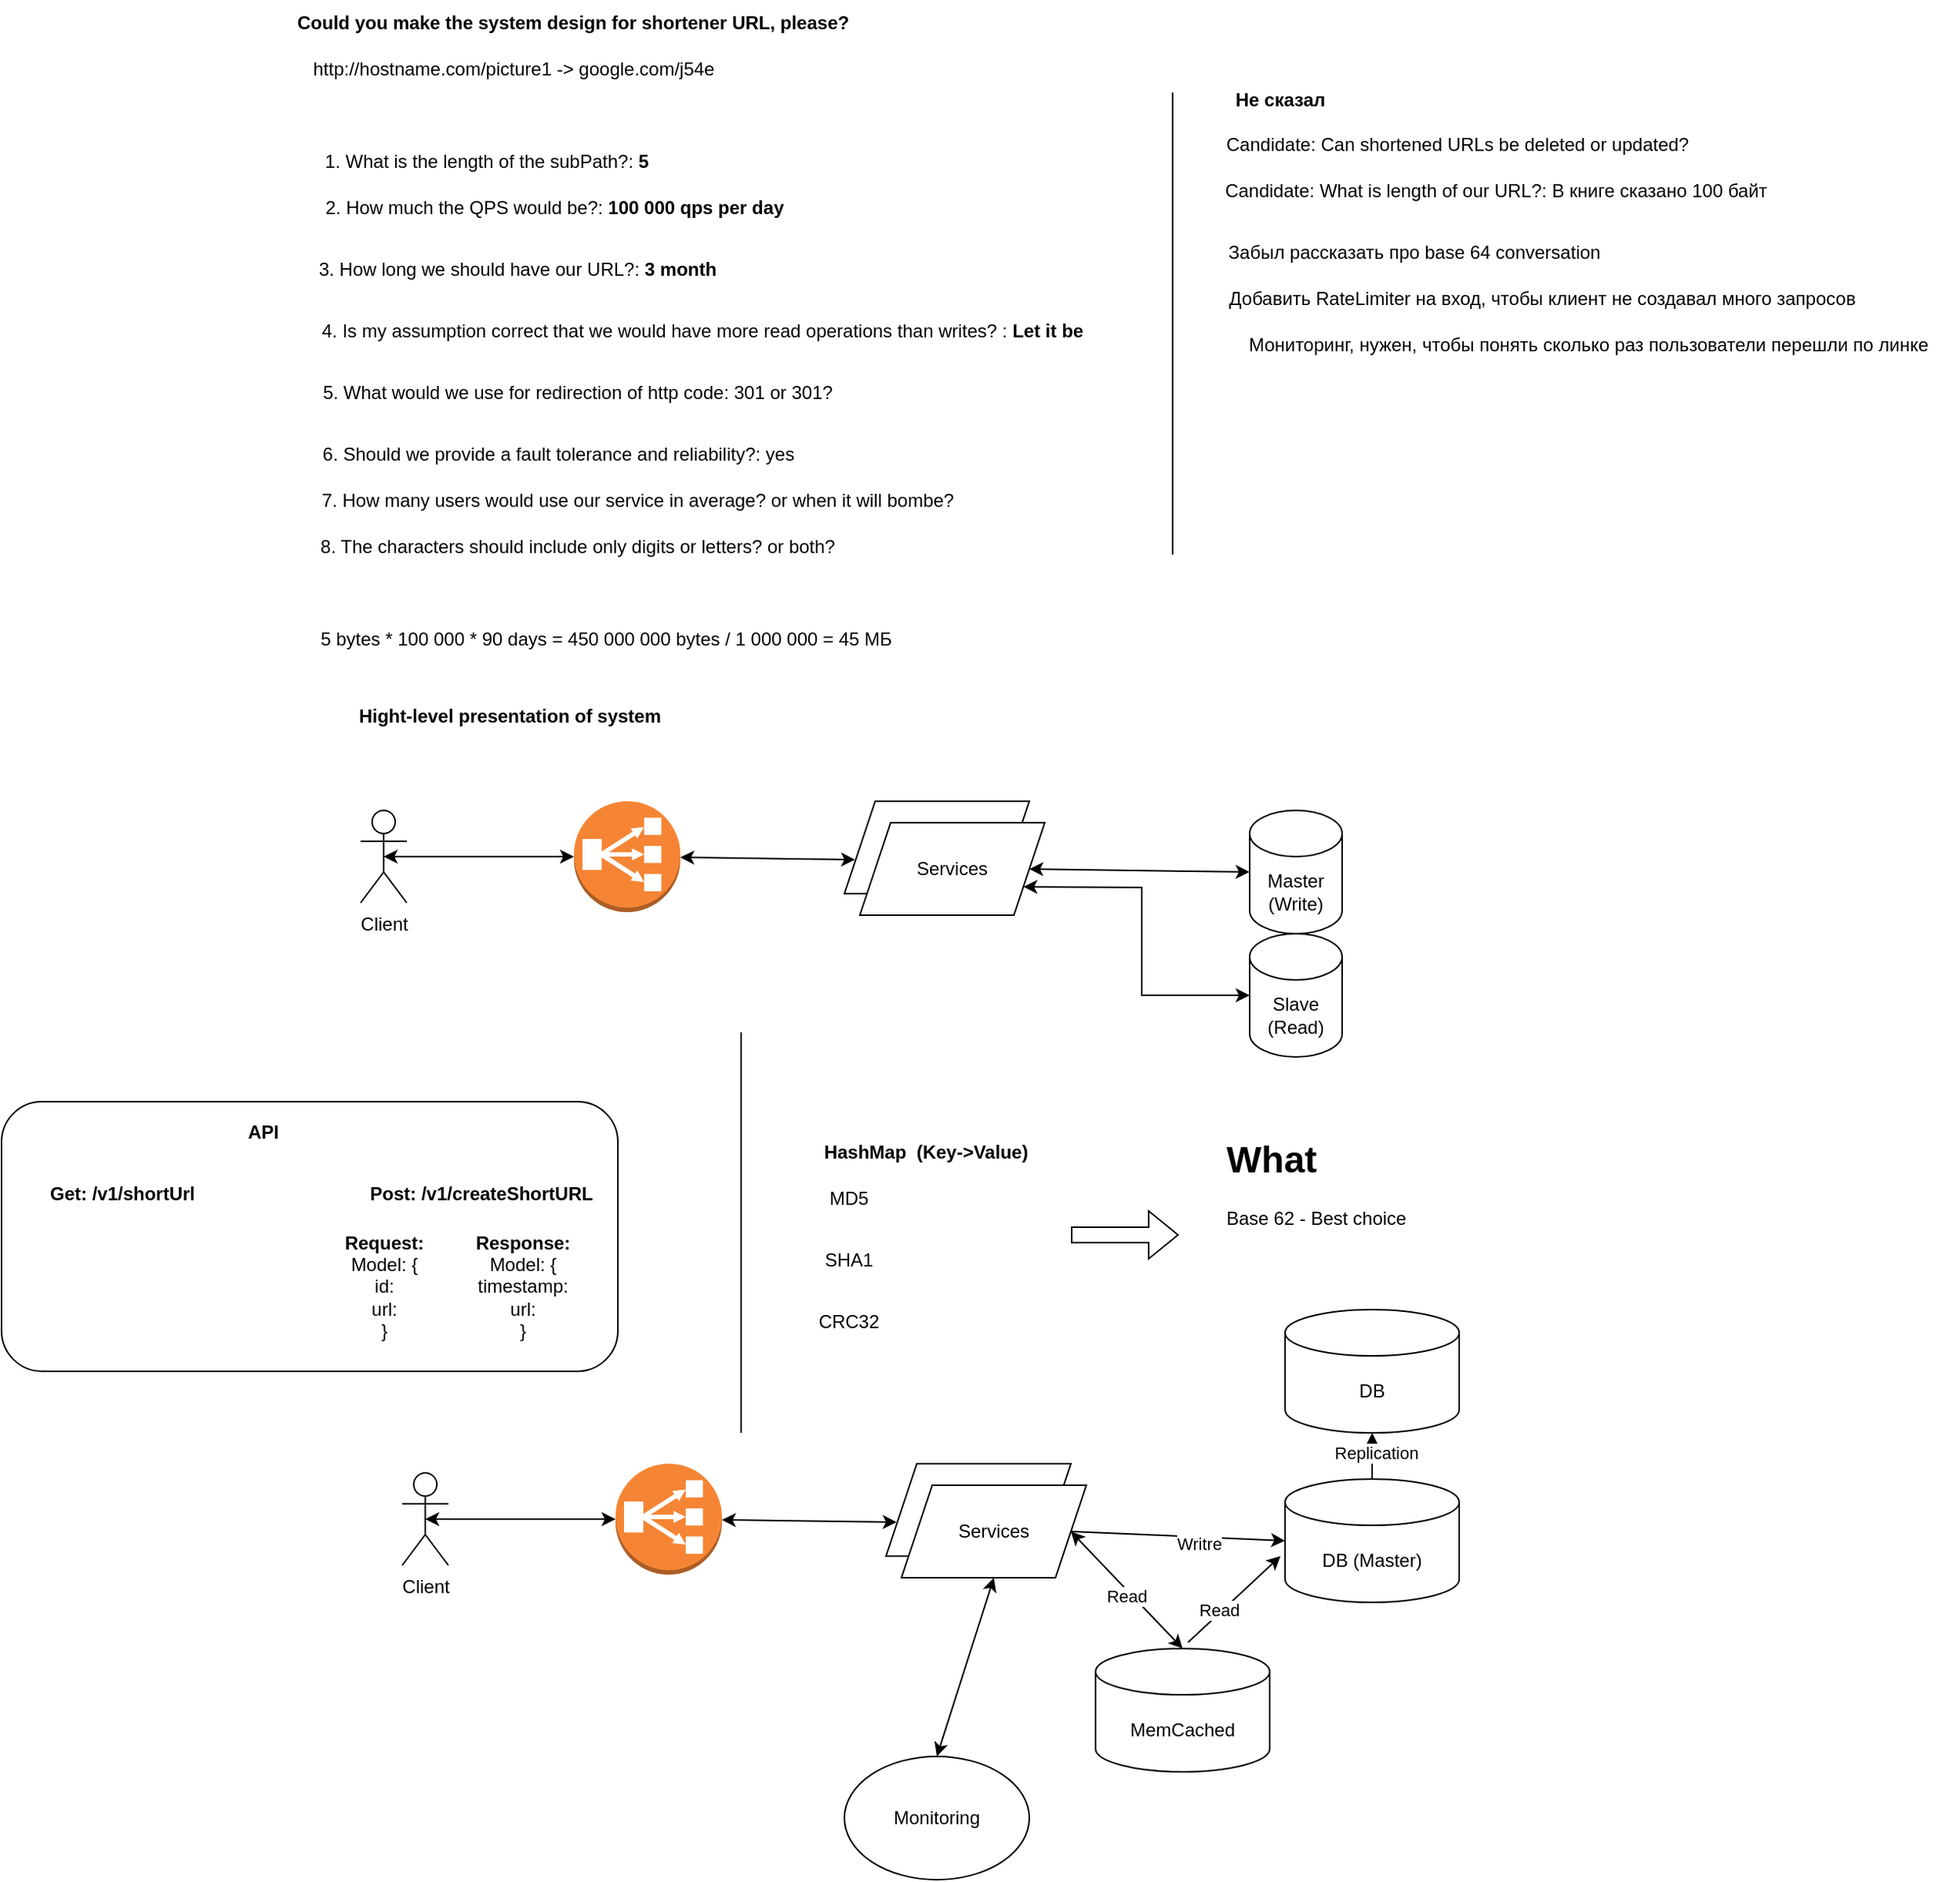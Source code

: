 <mxfile version="18.0.3" type="github">
  <diagram id="2l8_QkJc1v1eJQa6eISU" name="Page-1">
    <mxGraphModel dx="2952" dy="699" grid="1" gridSize="10" guides="1" tooltips="1" connect="1" arrows="1" fold="1" page="1" pageScale="1" pageWidth="827" pageHeight="1169" math="0" shadow="0">
      <root>
        <mxCell id="0" />
        <mxCell id="1" parent="0" />
        <mxCell id="vWiKUxuLi7kLuyy1_njR-121" value="" style="rounded=1;whiteSpace=wrap;html=1;fontSize=12;" vertex="1" parent="1">
          <mxGeometry x="-1000" y="725" width="400" height="175" as="geometry" />
        </mxCell>
        <mxCell id="vWiKUxuLi7kLuyy1_njR-45" value="Could you make the system design for shortener URL, please?" style="text;html=1;strokeColor=none;fillColor=none;align=left;verticalAlign=middle;whiteSpace=wrap;rounded=0;fontStyle=1" vertex="1" parent="1">
          <mxGeometry x="-810" y="10" width="380" height="30" as="geometry" />
        </mxCell>
        <mxCell id="vWiKUxuLi7kLuyy1_njR-46" value="http://hostname.com/picture1 -&amp;gt; google.com/j54e" style="text;html=1;strokeColor=none;fillColor=none;align=center;verticalAlign=middle;whiteSpace=wrap;rounded=0;" vertex="1" parent="1">
          <mxGeometry x="-810" y="40" width="285" height="30" as="geometry" />
        </mxCell>
        <mxCell id="vWiKUxuLi7kLuyy1_njR-47" value="1. What is the length of the subPath?: &lt;b&gt;5&lt;/b&gt;" style="text;html=1;strokeColor=none;fillColor=none;align=center;verticalAlign=middle;whiteSpace=wrap;rounded=0;" vertex="1" parent="1">
          <mxGeometry x="-800" y="100" width="230" height="30" as="geometry" />
        </mxCell>
        <mxCell id="vWiKUxuLi7kLuyy1_njR-48" value="2. How much the QPS would be?: &lt;b&gt;100 000 qps per day&lt;/b&gt;" style="text;html=1;strokeColor=none;fillColor=none;align=center;verticalAlign=middle;whiteSpace=wrap;rounded=0;" vertex="1" parent="1">
          <mxGeometry x="-816.5" y="130" width="350" height="30" as="geometry" />
        </mxCell>
        <mxCell id="vWiKUxuLi7kLuyy1_njR-49" value="3. How long we should have our URL?: &lt;b&gt;3 month&lt;/b&gt;" style="text;html=1;strokeColor=none;fillColor=none;align=center;verticalAlign=middle;whiteSpace=wrap;rounded=0;" vertex="1" parent="1">
          <mxGeometry x="-810" y="170" width="290" height="30" as="geometry" />
        </mxCell>
        <mxCell id="vWiKUxuLi7kLuyy1_njR-50" value="4. Is my assumption correct that we would have more read operations than writes? : &lt;b&gt;Let it be&lt;/b&gt;" style="text;html=1;strokeColor=none;fillColor=none;align=center;verticalAlign=middle;whiteSpace=wrap;rounded=0;" vertex="1" parent="1">
          <mxGeometry x="-810" y="210" width="530" height="30" as="geometry" />
        </mxCell>
        <mxCell id="vWiKUxuLi7kLuyy1_njR-51" value="5. What would we use for redirection of http code: 301 or 301?" style="text;html=1;strokeColor=none;fillColor=none;align=center;verticalAlign=middle;whiteSpace=wrap;rounded=0;" vertex="1" parent="1">
          <mxGeometry x="-806" y="250" width="360" height="30" as="geometry" />
        </mxCell>
        <mxCell id="vWiKUxuLi7kLuyy1_njR-52" value="6. Should we provide a fault tolerance and reliability?: yes" style="text;html=1;strokeColor=none;fillColor=none;align=center;verticalAlign=middle;whiteSpace=wrap;rounded=0;" vertex="1" parent="1">
          <mxGeometry x="-800" y="290" width="323" height="30" as="geometry" />
        </mxCell>
        <mxCell id="vWiKUxuLi7kLuyy1_njR-53" value="7. How many users would use our service in average? or when it will bombe?" style="text;html=1;strokeColor=none;fillColor=none;align=center;verticalAlign=middle;whiteSpace=wrap;rounded=0;" vertex="1" parent="1">
          <mxGeometry x="-827" y="320" width="480" height="30" as="geometry" />
        </mxCell>
        <mxCell id="vWiKUxuLi7kLuyy1_njR-54" value="5 bytes * 100 000 * 90 days = 450 000 000 bytes / 1 000 000 = 45 MБ" style="text;html=1;strokeColor=none;fillColor=none;align=center;verticalAlign=middle;whiteSpace=wrap;rounded=0;" vertex="1" parent="1">
          <mxGeometry x="-816.5" y="410" width="417" height="30" as="geometry" />
        </mxCell>
        <mxCell id="vWiKUxuLi7kLuyy1_njR-55" value="Hight-level presentation of system" style="text;html=1;strokeColor=none;fillColor=none;align=center;verticalAlign=middle;whiteSpace=wrap;rounded=0;fontStyle=1" vertex="1" parent="1">
          <mxGeometry x="-770" y="460" width="200" height="30" as="geometry" />
        </mxCell>
        <mxCell id="vWiKUxuLi7kLuyy1_njR-56" value="Client" style="shape=umlActor;verticalLabelPosition=bottom;verticalAlign=top;html=1;outlineConnect=0;" vertex="1" parent="1">
          <mxGeometry x="-767" y="536" width="30" height="60" as="geometry" />
        </mxCell>
        <mxCell id="vWiKUxuLi7kLuyy1_njR-57" value="" style="outlineConnect=0;dashed=0;verticalLabelPosition=bottom;verticalAlign=top;align=center;html=1;shape=mxgraph.aws3.classic_load_balancer;fillColor=#F58534;gradientColor=none;" vertex="1" parent="1">
          <mxGeometry x="-628.5" y="530" width="69" height="72" as="geometry" />
        </mxCell>
        <mxCell id="vWiKUxuLi7kLuyy1_njR-58" value="Services" style="shape=parallelogram;perimeter=parallelogramPerimeter;whiteSpace=wrap;html=1;fixedSize=1;" vertex="1" parent="1">
          <mxGeometry x="-453" y="530" width="120" height="60" as="geometry" />
        </mxCell>
        <mxCell id="vWiKUxuLi7kLuyy1_njR-59" value="Services" style="shape=parallelogram;perimeter=parallelogramPerimeter;whiteSpace=wrap;html=1;fixedSize=1;" vertex="1" parent="1">
          <mxGeometry x="-443" y="544" width="120" height="60" as="geometry" />
        </mxCell>
        <mxCell id="vWiKUxuLi7kLuyy1_njR-60" value="" style="endArrow=classic;startArrow=classic;html=1;rounded=0;exitX=0.5;exitY=0.5;exitDx=0;exitDy=0;exitPerimeter=0;entryX=0;entryY=0.5;entryDx=0;entryDy=0;entryPerimeter=0;" edge="1" parent="1" source="vWiKUxuLi7kLuyy1_njR-56" target="vWiKUxuLi7kLuyy1_njR-57">
          <mxGeometry width="50" height="50" relative="1" as="geometry">
            <mxPoint x="-317" y="530" as="sourcePoint" />
            <mxPoint x="-267" y="480" as="targetPoint" />
          </mxGeometry>
        </mxCell>
        <mxCell id="vWiKUxuLi7kLuyy1_njR-62" value="" style="endArrow=classic;startArrow=classic;html=1;rounded=0;entryX=0.058;entryY=0.633;entryDx=0;entryDy=0;entryPerimeter=0;" edge="1" parent="1" source="vWiKUxuLi7kLuyy1_njR-57" target="vWiKUxuLi7kLuyy1_njR-58">
          <mxGeometry width="50" height="50" relative="1" as="geometry">
            <mxPoint x="-317" y="530" as="sourcePoint" />
            <mxPoint x="-267" y="480" as="targetPoint" />
          </mxGeometry>
        </mxCell>
        <mxCell id="vWiKUxuLi7kLuyy1_njR-64" value="Master (Write)" style="shape=cylinder3;whiteSpace=wrap;html=1;boundedLbl=1;backgroundOutline=1;size=15;" vertex="1" parent="1">
          <mxGeometry x="-190" y="536" width="60" height="80" as="geometry" />
        </mxCell>
        <mxCell id="vWiKUxuLi7kLuyy1_njR-65" value="" style="endArrow=classic;startArrow=classic;html=1;rounded=0;entryX=0;entryY=0.5;entryDx=0;entryDy=0;entryPerimeter=0;exitX=1;exitY=0.5;exitDx=0;exitDy=0;" edge="1" parent="1" source="vWiKUxuLi7kLuyy1_njR-59" target="vWiKUxuLi7kLuyy1_njR-64">
          <mxGeometry width="50" height="50" relative="1" as="geometry">
            <mxPoint x="-310" y="640" as="sourcePoint" />
            <mxPoint x="-260" y="590" as="targetPoint" />
          </mxGeometry>
        </mxCell>
        <mxCell id="vWiKUxuLi7kLuyy1_njR-66" value="Slave (Read)" style="shape=cylinder3;whiteSpace=wrap;html=1;boundedLbl=1;backgroundOutline=1;size=15;" vertex="1" parent="1">
          <mxGeometry x="-190" y="616" width="60" height="80" as="geometry" />
        </mxCell>
        <mxCell id="vWiKUxuLi7kLuyy1_njR-67" value="" style="endArrow=classic;startArrow=classic;html=1;rounded=0;exitX=1;exitY=0.75;exitDx=0;exitDy=0;entryX=0;entryY=0.5;entryDx=0;entryDy=0;entryPerimeter=0;" edge="1" parent="1" source="vWiKUxuLi7kLuyy1_njR-59" target="vWiKUxuLi7kLuyy1_njR-66">
          <mxGeometry width="50" height="50" relative="1" as="geometry">
            <mxPoint x="-310" y="630" as="sourcePoint" />
            <mxPoint x="-260" y="580" as="targetPoint" />
            <Array as="points">
              <mxPoint x="-260" y="586" />
              <mxPoint x="-260" y="656" />
            </Array>
          </mxGeometry>
        </mxCell>
        <mxCell id="vWiKUxuLi7kLuyy1_njR-68" value="&lt;b&gt;API&lt;/b&gt;" style="text;html=1;strokeColor=none;fillColor=none;align=center;verticalAlign=middle;whiteSpace=wrap;rounded=0;" vertex="1" parent="1">
          <mxGeometry x="-860" y="730" width="60" height="30" as="geometry" />
        </mxCell>
        <mxCell id="vWiKUxuLi7kLuyy1_njR-70" value="Post: /v1/createShortURL" style="text;html=1;strokeColor=none;fillColor=none;align=center;verticalAlign=middle;whiteSpace=wrap;rounded=0;fontStyle=1" vertex="1" parent="1">
          <mxGeometry x="-767" y="770" width="157" height="30" as="geometry" />
        </mxCell>
        <mxCell id="vWiKUxuLi7kLuyy1_njR-71" value="&lt;b&gt;Request: &lt;br&gt;&lt;/b&gt;Model: {&lt;br&gt;id:&lt;br&gt;url:&lt;br&gt;}" style="text;html=1;strokeColor=none;fillColor=none;align=center;verticalAlign=middle;whiteSpace=wrap;rounded=0;" vertex="1" parent="1">
          <mxGeometry x="-830.5" y="800" width="157" height="90" as="geometry" />
        </mxCell>
        <mxCell id="vWiKUxuLi7kLuyy1_njR-72" value="&lt;b&gt;Response: &lt;br&gt;&lt;/b&gt;Model: {&lt;br&gt;timestamp:&lt;br&gt;url:&lt;br&gt;}" style="text;html=1;strokeColor=none;fillColor=none;align=center;verticalAlign=middle;whiteSpace=wrap;rounded=0;" vertex="1" parent="1">
          <mxGeometry x="-740" y="800" width="157" height="90" as="geometry" />
        </mxCell>
        <mxCell id="vWiKUxuLi7kLuyy1_njR-73" value="" style="endArrow=none;html=1;rounded=0;" edge="1" parent="1">
          <mxGeometry width="50" height="50" relative="1" as="geometry">
            <mxPoint x="-520" y="940" as="sourcePoint" />
            <mxPoint x="-520" y="680" as="targetPoint" />
          </mxGeometry>
        </mxCell>
        <mxCell id="vWiKUxuLi7kLuyy1_njR-74" value="MD5" style="text;html=1;strokeColor=none;fillColor=none;align=center;verticalAlign=middle;whiteSpace=wrap;rounded=0;" vertex="1" parent="1">
          <mxGeometry x="-480" y="772.5" width="60" height="30" as="geometry" />
        </mxCell>
        <mxCell id="vWiKUxuLi7kLuyy1_njR-75" value="SHA1" style="text;html=1;strokeColor=none;fillColor=none;align=center;verticalAlign=middle;whiteSpace=wrap;rounded=0;" vertex="1" parent="1">
          <mxGeometry x="-480" y="812.5" width="60" height="30" as="geometry" />
        </mxCell>
        <mxCell id="vWiKUxuLi7kLuyy1_njR-76" value="CRC32" style="text;html=1;strokeColor=none;fillColor=none;align=center;verticalAlign=middle;whiteSpace=wrap;rounded=0;" vertex="1" parent="1">
          <mxGeometry x="-480" y="852.5" width="60" height="30" as="geometry" />
        </mxCell>
        <mxCell id="vWiKUxuLi7kLuyy1_njR-77" value="HashMap&amp;nbsp; (Key-&amp;gt;Value)" style="text;html=1;strokeColor=none;fillColor=none;align=center;verticalAlign=middle;whiteSpace=wrap;rounded=0;fontStyle=1" vertex="1" parent="1">
          <mxGeometry x="-490" y="742.5" width="180" height="30" as="geometry" />
        </mxCell>
        <mxCell id="vWiKUxuLi7kLuyy1_njR-78" value="Client" style="shape=umlActor;verticalLabelPosition=bottom;verticalAlign=top;html=1;outlineConnect=0;" vertex="1" parent="1">
          <mxGeometry x="-740" y="966" width="30" height="60" as="geometry" />
        </mxCell>
        <mxCell id="vWiKUxuLi7kLuyy1_njR-79" value="" style="outlineConnect=0;dashed=0;verticalLabelPosition=bottom;verticalAlign=top;align=center;html=1;shape=mxgraph.aws3.classic_load_balancer;fillColor=#F58534;gradientColor=none;" vertex="1" parent="1">
          <mxGeometry x="-601.5" y="960" width="69" height="72" as="geometry" />
        </mxCell>
        <mxCell id="vWiKUxuLi7kLuyy1_njR-80" value="Services" style="shape=parallelogram;perimeter=parallelogramPerimeter;whiteSpace=wrap;html=1;fixedSize=1;" vertex="1" parent="1">
          <mxGeometry x="-426" y="960" width="120" height="60" as="geometry" />
        </mxCell>
        <mxCell id="vWiKUxuLi7kLuyy1_njR-81" value="Services" style="shape=parallelogram;perimeter=parallelogramPerimeter;whiteSpace=wrap;html=1;fixedSize=1;" vertex="1" parent="1">
          <mxGeometry x="-416" y="974" width="120" height="60" as="geometry" />
        </mxCell>
        <mxCell id="vWiKUxuLi7kLuyy1_njR-82" value="" style="endArrow=classic;startArrow=classic;html=1;rounded=0;exitX=0.5;exitY=0.5;exitDx=0;exitDy=0;exitPerimeter=0;entryX=0;entryY=0.5;entryDx=0;entryDy=0;entryPerimeter=0;" edge="1" parent="1" source="vWiKUxuLi7kLuyy1_njR-78" target="vWiKUxuLi7kLuyy1_njR-79">
          <mxGeometry width="50" height="50" relative="1" as="geometry">
            <mxPoint x="-290" y="960" as="sourcePoint" />
            <mxPoint x="-240" y="910" as="targetPoint" />
          </mxGeometry>
        </mxCell>
        <mxCell id="vWiKUxuLi7kLuyy1_njR-83" value="" style="endArrow=classic;startArrow=classic;html=1;rounded=0;entryX=0.058;entryY=0.633;entryDx=0;entryDy=0;entryPerimeter=0;" edge="1" parent="1" source="vWiKUxuLi7kLuyy1_njR-79" target="vWiKUxuLi7kLuyy1_njR-80">
          <mxGeometry width="50" height="50" relative="1" as="geometry">
            <mxPoint x="-290" y="960" as="sourcePoint" />
            <mxPoint x="-240" y="910" as="targetPoint" />
          </mxGeometry>
        </mxCell>
        <mxCell id="vWiKUxuLi7kLuyy1_njR-84" value="MemCached" style="shape=cylinder3;whiteSpace=wrap;html=1;boundedLbl=1;backgroundOutline=1;size=15;" vertex="1" parent="1">
          <mxGeometry x="-290" y="1080" width="113" height="80" as="geometry" />
        </mxCell>
        <mxCell id="vWiKUxuLi7kLuyy1_njR-88" value="DB (Master)" style="shape=cylinder3;whiteSpace=wrap;html=1;boundedLbl=1;backgroundOutline=1;size=15;" vertex="1" parent="1">
          <mxGeometry x="-167" y="970" width="113" height="80" as="geometry" />
        </mxCell>
        <mxCell id="vWiKUxuLi7kLuyy1_njR-89" value="DB" style="shape=cylinder3;whiteSpace=wrap;html=1;boundedLbl=1;backgroundOutline=1;size=15;" vertex="1" parent="1">
          <mxGeometry x="-167" y="860" width="113" height="80" as="geometry" />
        </mxCell>
        <mxCell id="vWiKUxuLi7kLuyy1_njR-91" value="" style="endArrow=classic;html=1;rounded=0;" edge="1" parent="1" source="vWiKUxuLi7kLuyy1_njR-88" target="vWiKUxuLi7kLuyy1_njR-89">
          <mxGeometry width="50" height="50" relative="1" as="geometry">
            <mxPoint x="-287" y="940" as="sourcePoint" />
            <mxPoint x="-237" y="890" as="targetPoint" />
          </mxGeometry>
        </mxCell>
        <mxCell id="vWiKUxuLi7kLuyy1_njR-99" value="Replication" style="edgeLabel;html=1;align=center;verticalAlign=middle;resizable=0;points=[];" vertex="1" connectable="0" parent="vWiKUxuLi7kLuyy1_njR-91">
          <mxGeometry x="0.133" y="-1" relative="1" as="geometry">
            <mxPoint x="1" as="offset" />
          </mxGeometry>
        </mxCell>
        <mxCell id="vWiKUxuLi7kLuyy1_njR-92" value="" style="endArrow=classic;startArrow=classic;html=1;rounded=0;exitX=1;exitY=0.5;exitDx=0;exitDy=0;entryX=0.5;entryY=0;entryDx=0;entryDy=0;entryPerimeter=0;" edge="1" parent="1" source="vWiKUxuLi7kLuyy1_njR-81" target="vWiKUxuLi7kLuyy1_njR-84">
          <mxGeometry width="50" height="50" relative="1" as="geometry">
            <mxPoint x="-310" y="900" as="sourcePoint" />
            <mxPoint x="-260" y="850" as="targetPoint" />
          </mxGeometry>
        </mxCell>
        <mxCell id="vWiKUxuLi7kLuyy1_njR-96" value="Read" style="edgeLabel;html=1;align=center;verticalAlign=middle;resizable=0;points=[];" vertex="1" connectable="0" parent="vWiKUxuLi7kLuyy1_njR-92">
          <mxGeometry x="0.052" y="-3" relative="1" as="geometry">
            <mxPoint as="offset" />
          </mxGeometry>
        </mxCell>
        <mxCell id="vWiKUxuLi7kLuyy1_njR-93" value="" style="endArrow=classic;html=1;rounded=0;" edge="1" parent="1">
          <mxGeometry width="50" height="50" relative="1" as="geometry">
            <mxPoint x="-230" y="1076" as="sourcePoint" />
            <mxPoint x="-170" y="1020" as="targetPoint" />
          </mxGeometry>
        </mxCell>
        <mxCell id="vWiKUxuLi7kLuyy1_njR-97" value="Read" style="edgeLabel;html=1;align=center;verticalAlign=middle;resizable=0;points=[];" vertex="1" connectable="0" parent="vWiKUxuLi7kLuyy1_njR-93">
          <mxGeometry x="-0.294" y="2" relative="1" as="geometry">
            <mxPoint as="offset" />
          </mxGeometry>
        </mxCell>
        <mxCell id="vWiKUxuLi7kLuyy1_njR-94" value="" style="endArrow=classic;html=1;rounded=0;exitX=1;exitY=0.5;exitDx=0;exitDy=0;entryX=0;entryY=0.5;entryDx=0;entryDy=0;entryPerimeter=0;" edge="1" parent="1" source="vWiKUxuLi7kLuyy1_njR-81" target="vWiKUxuLi7kLuyy1_njR-88">
          <mxGeometry width="50" height="50" relative="1" as="geometry">
            <mxPoint x="-310" y="900" as="sourcePoint" />
            <mxPoint x="-260" y="850" as="targetPoint" />
          </mxGeometry>
        </mxCell>
        <mxCell id="vWiKUxuLi7kLuyy1_njR-95" value="Writre" style="edgeLabel;html=1;align=center;verticalAlign=middle;resizable=0;points=[];" vertex="1" connectable="0" parent="vWiKUxuLi7kLuyy1_njR-94">
          <mxGeometry x="0.183" y="-4" relative="1" as="geometry">
            <mxPoint as="offset" />
          </mxGeometry>
        </mxCell>
        <mxCell id="vWiKUxuLi7kLuyy1_njR-100" value="Monitoring" style="ellipse;whiteSpace=wrap;html=1;" vertex="1" parent="1">
          <mxGeometry x="-453" y="1150" width="120" height="80" as="geometry" />
        </mxCell>
        <mxCell id="vWiKUxuLi7kLuyy1_njR-102" value="" style="endArrow=classic;startArrow=classic;html=1;rounded=0;exitX=0.5;exitY=0;exitDx=0;exitDy=0;entryX=0.5;entryY=1;entryDx=0;entryDy=0;" edge="1" parent="1" source="vWiKUxuLi7kLuyy1_njR-100" target="vWiKUxuLi7kLuyy1_njR-81">
          <mxGeometry width="50" height="50" relative="1" as="geometry">
            <mxPoint x="-240" y="990" as="sourcePoint" />
            <mxPoint x="-190" y="940" as="targetPoint" />
          </mxGeometry>
        </mxCell>
        <mxCell id="vWiKUxuLi7kLuyy1_njR-103" value="8. The characters should include only digits or letters? or both?" style="text;html=1;strokeColor=none;fillColor=none;align=center;verticalAlign=middle;whiteSpace=wrap;rounded=0;" vertex="1" parent="1">
          <mxGeometry x="-866" y="350" width="480" height="30" as="geometry" />
        </mxCell>
        <mxCell id="vWiKUxuLi7kLuyy1_njR-105" value="" style="shape=flexArrow;endArrow=classic;html=1;rounded=0;" edge="1" parent="1">
          <mxGeometry width="50" height="50" relative="1" as="geometry">
            <mxPoint x="-306" y="811.5" as="sourcePoint" />
            <mxPoint x="-236" y="811.5" as="targetPoint" />
          </mxGeometry>
        </mxCell>
        <mxCell id="vWiKUxuLi7kLuyy1_njR-106" value="&lt;h1&gt;What&amp;nbsp;&lt;/h1&gt;&lt;p&gt;Base 62 - Best choice&lt;/p&gt;" style="text;html=1;strokeColor=none;fillColor=none;spacing=5;spacingTop=-20;whiteSpace=wrap;overflow=hidden;rounded=0;" vertex="1" parent="1">
          <mxGeometry x="-210" y="742.5" width="190" height="120" as="geometry" />
        </mxCell>
        <mxCell id="vWiKUxuLi7kLuyy1_njR-107" value="" style="endArrow=none;html=1;rounded=0;" edge="1" parent="1">
          <mxGeometry width="50" height="50" relative="1" as="geometry">
            <mxPoint x="-240" y="370" as="sourcePoint" />
            <mxPoint x="-240" y="70" as="targetPoint" />
          </mxGeometry>
        </mxCell>
        <mxCell id="vWiKUxuLi7kLuyy1_njR-112" value="Не сказал" style="text;html=1;strokeColor=none;fillColor=none;align=center;verticalAlign=middle;whiteSpace=wrap;rounded=0;fontStyle=1" vertex="1" parent="1">
          <mxGeometry x="-210" y="60" width="80" height="30" as="geometry" />
        </mxCell>
        <mxCell id="vWiKUxuLi7kLuyy1_njR-115" value="Candidate: Can shortened URLs be deleted or updated?&lt;br&gt;&lt;br&gt;&lt;br&gt;				&lt;br&gt;			&lt;br&gt;		" style="text;strokeColor=none;fillColor=none;align=center;verticalAlign=top;rounded=0;fontSize=12;whiteSpace=wrap;html=1;" vertex="1" parent="1">
          <mxGeometry x="-220" y="90" width="330" height="30" as="geometry" />
        </mxCell>
        <mxCell id="vWiKUxuLi7kLuyy1_njR-116" value="Candidate: What is length of our URL?: В книге сказано 100 байт&lt;br&gt;&lt;br&gt;				&lt;br&gt;			&lt;br&gt;		" style="text;strokeColor=none;fillColor=none;align=center;verticalAlign=top;rounded=0;fontSize=12;whiteSpace=wrap;html=1;" vertex="1" parent="1">
          <mxGeometry x="-270" y="120" width="480" height="30" as="geometry" />
        </mxCell>
        <mxCell id="vWiKUxuLi7kLuyy1_njR-117" value="Get: /v1/shortUrl" style="text;html=1;strokeColor=none;fillColor=none;align=center;verticalAlign=middle;whiteSpace=wrap;rounded=0;fontStyle=1" vertex="1" parent="1">
          <mxGeometry x="-1000" y="770" width="157" height="30" as="geometry" />
        </mxCell>
        <mxCell id="vWiKUxuLi7kLuyy1_njR-118" value="Забыл рассказать про base 64 conversation&lt;br&gt;		" style="text;strokeColor=none;fillColor=none;align=center;verticalAlign=top;rounded=0;fontSize=12;whiteSpace=wrap;html=1;" vertex="1" parent="1">
          <mxGeometry x="-323" y="160" width="480" height="30" as="geometry" />
        </mxCell>
        <mxCell id="vWiKUxuLi7kLuyy1_njR-119" value="Добавить RateLimiter на вход, чтобы клиент не создавал много запросов&lt;br&gt;		" style="text;strokeColor=none;fillColor=none;align=center;verticalAlign=top;rounded=0;fontSize=12;whiteSpace=wrap;html=1;" vertex="1" parent="1">
          <mxGeometry x="-240" y="190" width="480" height="30" as="geometry" />
        </mxCell>
        <mxCell id="vWiKUxuLi7kLuyy1_njR-120" value="Мониторинг, нужен, чтобы понять сколько раз пользователи перешли по линке&lt;br&gt;		" style="text;strokeColor=none;fillColor=none;align=center;verticalAlign=top;rounded=0;fontSize=12;whiteSpace=wrap;html=1;" vertex="1" parent="1">
          <mxGeometry x="-210" y="220" width="480" height="30" as="geometry" />
        </mxCell>
      </root>
    </mxGraphModel>
  </diagram>
</mxfile>
